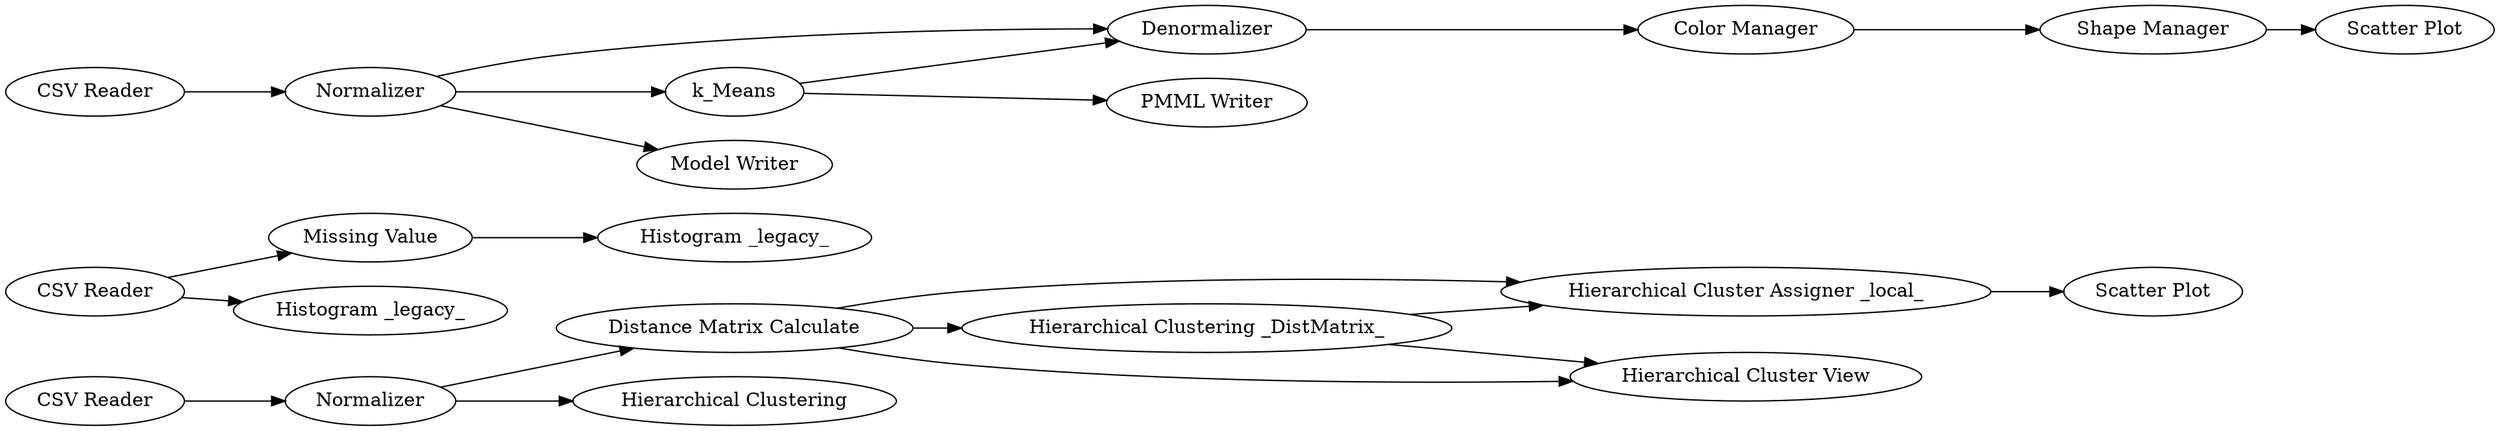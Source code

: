 digraph {
	12 -> 15
	7 -> 8
	8 -> 13
	4 -> 3
	23 -> 24
	21 -> 22
	19 -> 21
	22 -> 23
	1 -> 4
	1 -> 2
	17 -> 18
	5 -> 7
	8 -> 11
	8 -> 12
	7 -> 14
	17 -> 21
	13 -> 11
	13 -> 12
	17 -> 19
	19 -> 20
	16 -> 17
	7 [label=Normalizer]
	18 [label="Model Writer"]
	21 [label=Denormalizer]
	8 [label="Distance Matrix Calculate"]
	17 [label=Normalizer]
	3 [label="Histogram _legacy_"]
	19 [label=k_Means]
	24 [label="Scatter Plot"]
	15 [label="Scatter Plot"]
	12 [label="Hierarchical Cluster Assigner _local_"]
	16 [label="CSV Reader"]
	1 [label="CSV Reader"]
	22 [label="Color Manager"]
	11 [label="Hierarchical Cluster View"]
	4 [label="Missing Value"]
	23 [label="Shape Manager"]
	14 [label="Hierarchical Clustering"]
	5 [label="CSV Reader"]
	13 [label="Hierarchical Clustering _DistMatrix_"]
	20 [label="PMML Writer"]
	2 [label="Histogram _legacy_"]
	rankdir=LR
}
